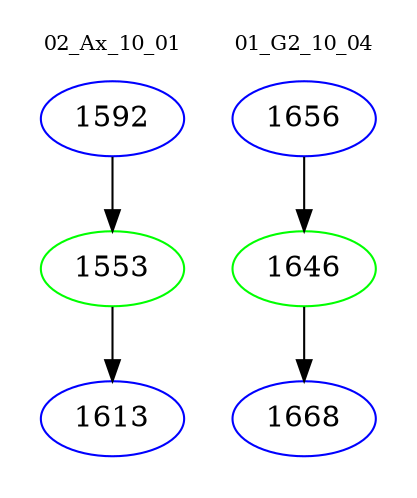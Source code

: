 digraph{
subgraph cluster_0 {
color = white
label = "02_Ax_10_01";
fontsize=10;
T0_1592 [label="1592", color="blue"]
T0_1592 -> T0_1553 [color="black"]
T0_1553 [label="1553", color="green"]
T0_1553 -> T0_1613 [color="black"]
T0_1613 [label="1613", color="blue"]
}
subgraph cluster_1 {
color = white
label = "01_G2_10_04";
fontsize=10;
T1_1656 [label="1656", color="blue"]
T1_1656 -> T1_1646 [color="black"]
T1_1646 [label="1646", color="green"]
T1_1646 -> T1_1668 [color="black"]
T1_1668 [label="1668", color="blue"]
}
}
